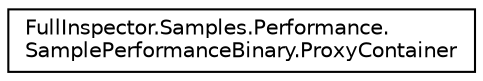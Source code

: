 digraph "Graphical Class Hierarchy"
{
  edge [fontname="Helvetica",fontsize="10",labelfontname="Helvetica",labelfontsize="10"];
  node [fontname="Helvetica",fontsize="10",shape=record];
  rankdir="LR";
  Node1 [label="FullInspector.Samples.Performance.\lSamplePerformanceBinary.ProxyContainer",height=0.2,width=0.4,color="black", fillcolor="white", style="filled",URL="$struct_full_inspector_1_1_samples_1_1_performance_1_1_sample_performance_binary_1_1_proxy_container.html"];
}
